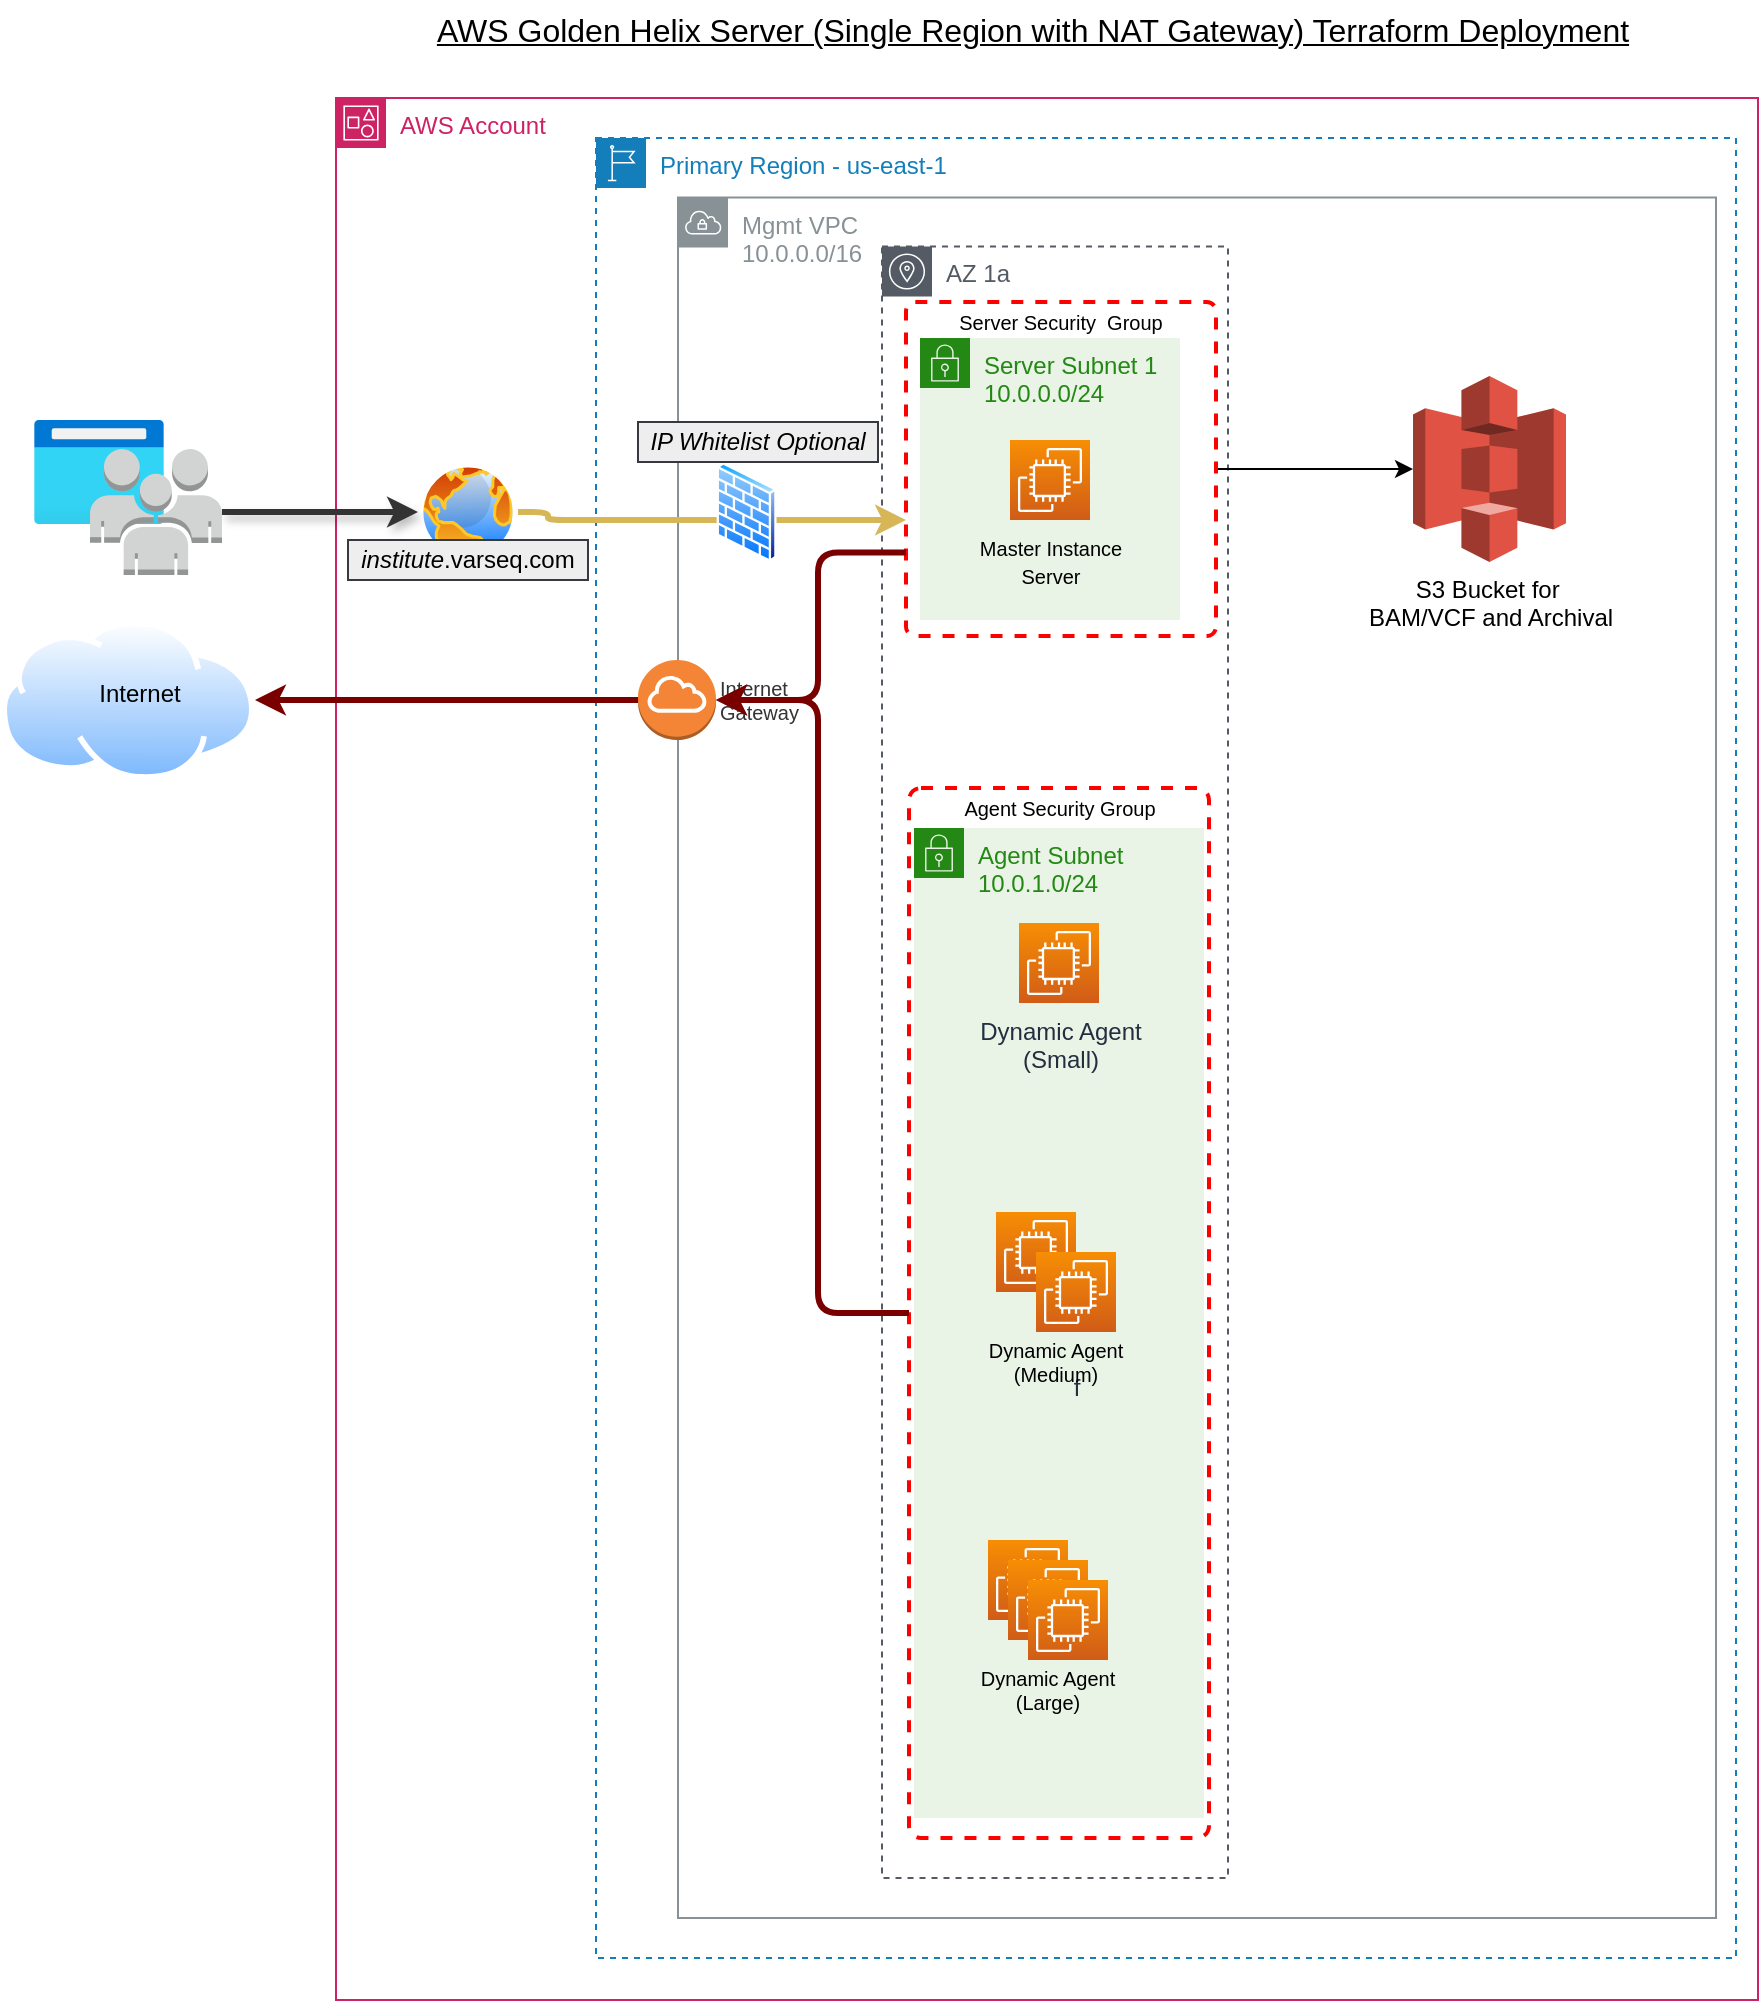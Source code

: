 <mxfile version="26.0.9">
  <diagram id="evBy-dt-jB8v2-nSfg1o" name="AWS Multi-Server">
    <mxGraphModel dx="1114" dy="999" grid="1" gridSize="10" guides="1" tooltips="1" connect="1" arrows="1" fold="1" page="1" pageScale="1" pageWidth="1100" pageHeight="850" background="#ffffff" math="0" shadow="0">
      <root>
        <mxCell id="0" />
        <mxCell id="1" parent="0" />
        <mxCell id="15" value="Server Subnet 1&lt;br&gt;10.0.0.0/24" style="points=[[0,0],[0.25,0],[0.5,0],[0.75,0],[1,0],[1,0.25],[1,0.5],[1,0.75],[1,1],[0.75,1],[0.5,1],[0.25,1],[0,1],[0,0.75],[0,0.5],[0,0.25]];outlineConnect=0;gradientColor=none;html=1;whiteSpace=wrap;fontSize=12;fontStyle=0;container=1;pointerEvents=0;collapsible=0;recursiveResize=0;shape=mxgraph.aws4.group;grIcon=mxgraph.aws4.group_security_group;grStroke=0;strokeColor=#248814;fillColor=#E9F3E6;verticalAlign=top;align=left;spacingLeft=30;fontColor=#248814;dashed=0;" parent="1" vertex="1">
          <mxGeometry x="461" y="199" width="130" height="141" as="geometry" />
        </mxCell>
        <mxCell id="50" value="&lt;font color=&quot;#000000&quot;&gt;&lt;span style=&quot;font-size: 10px;&quot;&gt;Master Instance&lt;br&gt;Server&lt;/span&gt;&lt;/font&gt;" style="sketch=0;points=[[0,0,0],[0.25,0,0],[0.5,0,0],[0.75,0,0],[1,0,0],[0,1,0],[0.25,1,0],[0.5,1,0],[0.75,1,0],[1,1,0],[0,0.25,0],[0,0.5,0],[0,0.75,0],[1,0.25,0],[1,0.5,0],[1,0.75,0]];outlineConnect=0;fontColor=#232F3E;gradientColor=#F78E04;gradientDirection=north;fillColor=#D05C17;strokeColor=#ffffff;dashed=0;verticalLabelPosition=bottom;verticalAlign=top;align=center;html=1;fontSize=12;fontStyle=0;aspect=fixed;shape=mxgraph.aws4.resourceIcon;resIcon=mxgraph.aws4.ec2;" parent="15" vertex="1">
          <mxGeometry x="45" y="51" width="40" height="40" as="geometry" />
        </mxCell>
        <mxCell id="2" value="AWS Account" style="points=[[0,0],[0.25,0],[0.5,0],[0.75,0],[1,0],[1,0.25],[1,0.5],[1,0.75],[1,1],[0.75,1],[0.5,1],[0.25,1],[0,1],[0,0.75],[0,0.5],[0,0.25]];outlineConnect=0;gradientColor=none;html=1;whiteSpace=wrap;fontSize=12;fontStyle=0;container=1;pointerEvents=0;collapsible=0;recursiveResize=0;shape=mxgraph.aws4.group;grIcon=mxgraph.aws4.group_account;strokeColor=#CD2264;fillColor=none;verticalAlign=top;align=left;spacingLeft=30;fontColor=#CD2264;dashed=0;" parent="1" vertex="1">
          <mxGeometry x="169" y="79" width="711" height="951" as="geometry" />
        </mxCell>
        <mxCell id="11" value="Primary Region - us-east-1" style="points=[[0,0],[0.25,0],[0.5,0],[0.75,0],[1,0],[1,0.25],[1,0.5],[1,0.75],[1,1],[0.75,1],[0.5,1],[0.25,1],[0,1],[0,0.75],[0,0.5],[0,0.25]];outlineConnect=0;gradientColor=none;html=1;whiteSpace=wrap;fontSize=12;fontStyle=0;container=0;pointerEvents=0;collapsible=0;recursiveResize=0;shape=mxgraph.aws4.group;grIcon=mxgraph.aws4.group_region;strokeColor=#147EBA;fillColor=none;verticalAlign=top;align=left;spacingLeft=30;fontColor=#147EBA;dashed=1;" parent="2" vertex="1">
          <mxGeometry x="130" y="20" width="570" height="910" as="geometry" />
        </mxCell>
        <mxCell id="3" value="Mgmt VPC&lt;br&gt;10.0.0.0/16" style="sketch=0;outlineConnect=0;gradientColor=none;html=1;whiteSpace=wrap;fontSize=12;fontStyle=0;shape=mxgraph.aws4.group;grIcon=mxgraph.aws4.group_vpc;strokeColor=#879196;fillColor=none;verticalAlign=top;align=left;spacingLeft=30;fontColor=#879196;dashed=0;" parent="2" vertex="1">
          <mxGeometry x="171" y="49.75" width="519" height="860.25" as="geometry" />
        </mxCell>
        <mxCell id="89" value="AZ 1a" style="sketch=0;outlineConnect=0;gradientColor=none;html=1;whiteSpace=wrap;fontSize=12;fontStyle=0;shape=mxgraph.aws4.group;grIcon=mxgraph.aws4.group_availability_zone;strokeColor=#545B64;fillColor=none;verticalAlign=top;align=left;spacingLeft=30;fontColor=#545B64;dashed=1;" parent="2" vertex="1">
          <mxGeometry x="273" y="74.25" width="173" height="815.75" as="geometry" />
        </mxCell>
        <mxCell id="RPqK958Z3_5kad8X6GZJ-179" value="" style="edgeStyle=orthogonalEdgeStyle;rounded=0;orthogonalLoop=1;jettySize=auto;html=1;" parent="2" source="76" target="RPqK958Z3_5kad8X6GZJ-178" edge="1">
          <mxGeometry relative="1" as="geometry" />
        </mxCell>
        <mxCell id="76" value="Server Security&amp;nbsp; Group" style="fontStyle=0;verticalAlign=top;align=center;spacingTop=-2;fillColor=none;rounded=1;whiteSpace=wrap;html=1;strokeColor=#FF0000;strokeWidth=2;dashed=1;container=0;collapsible=0;expand=0;recursiveResize=0;labelBackgroundColor=none;fontSize=10;fontColor=#000000;arcSize=3;" parent="2" vertex="1">
          <mxGeometry x="285" y="102" width="155" height="167" as="geometry" />
        </mxCell>
        <mxCell id="10" style="edgeStyle=orthogonalEdgeStyle;html=1;exitX=1;exitY=0.5;exitDx=0;exitDy=0;fillColor=#fff2cc;strokeColor=#d6b656;strokeWidth=3;" parent="2" source="_ejaU0It1PnxYZVIgP2c-183" target="76" edge="1">
          <mxGeometry relative="1" as="geometry">
            <mxPoint x="192" y="208" as="targetPoint" />
            <Array as="points">
              <mxPoint x="106" y="211" />
            </Array>
            <mxPoint x="106" y="208" as="sourcePoint" />
          </mxGeometry>
        </mxCell>
        <mxCell id="120" value="Agent Subnet&lt;br&gt;10.0.1.0/24" style="points=[[0,0],[0.25,0],[0.5,0],[0.75,0],[1,0],[1,0.25],[1,0.5],[1,0.75],[1,1],[0.75,1],[0.5,1],[0.25,1],[0,1],[0,0.75],[0,0.5],[0,0.25]];outlineConnect=0;gradientColor=none;html=1;whiteSpace=wrap;fontSize=12;fontStyle=0;container=1;pointerEvents=0;collapsible=0;recursiveResize=0;shape=mxgraph.aws4.group;grIcon=mxgraph.aws4.group_security_group;grStroke=0;strokeColor=#248814;fillColor=#E9F3E6;verticalAlign=top;align=left;spacingLeft=30;fontColor=#248814;dashed=0;" parent="2" vertex="1">
          <mxGeometry x="289" y="365" width="145" height="495" as="geometry" />
        </mxCell>
        <mxCell id="124" value="Dynamic Agent&lt;br&gt;(Small)" style="sketch=0;points=[[0,0,0],[0.25,0,0],[0.5,0,0],[0.75,0,0],[1,0,0],[0,1,0],[0.25,1,0],[0.5,1,0],[0.75,1,0],[1,1,0],[0,0.25,0],[0,0.5,0],[0,0.75,0],[1,0.25,0],[1,0.5,0],[1,0.75,0]];outlineConnect=0;fontColor=#232F3E;gradientColor=#F78E04;gradientDirection=north;fillColor=#D05C17;strokeColor=#ffffff;dashed=0;verticalLabelPosition=bottom;verticalAlign=top;align=center;html=1;fontSize=12;fontStyle=0;aspect=fixed;shape=mxgraph.aws4.resourceIcon;resIcon=mxgraph.aws4.ec2;" parent="120" vertex="1">
          <mxGeometry x="52.5" y="47.5" width="40" height="40" as="geometry" />
        </mxCell>
        <mxCell id="123" value="Agent Security Group" style="fontStyle=0;verticalAlign=top;align=center;spacingTop=-2;fillColor=none;rounded=1;whiteSpace=wrap;html=1;strokeColor=#FF0000;strokeWidth=2;dashed=1;container=0;collapsible=0;expand=0;recursiveResize=0;labelBackgroundColor=none;fontSize=10;fontColor=#000000;arcSize=4;" parent="2" vertex="1">
          <mxGeometry x="286.5" y="345" width="150" height="525" as="geometry" />
        </mxCell>
        <mxCell id="163" style="edgeStyle=orthogonalEdgeStyle;jumpStyle=arc;jumpSize=12;html=1;exitX=0;exitY=0.5;exitDx=0;exitDy=0;labelBackgroundColor=none;strokeColor=#7A0000;strokeWidth=3;fontColor=#FFFFFF;entryX=1;entryY=0.5;entryDx=0;entryDy=0;entryPerimeter=0;" parent="2" source="123" target="165" edge="1">
          <mxGeometry relative="1" as="geometry">
            <Array as="points">
              <mxPoint x="241" y="608" />
              <mxPoint x="241" y="301" />
            </Array>
          </mxGeometry>
        </mxCell>
        <mxCell id="165" value="Internet&lt;br&gt;Gateway" style="outlineConnect=0;dashed=0;verticalLabelPosition=middle;verticalAlign=middle;align=left;html=1;shape=mxgraph.aws3.internet_gateway;fillColor=#F58536;gradientColor=none;fontSize=10;fontColor=#333333;labelPosition=right;" parent="2" vertex="1">
          <mxGeometry x="151" y="281" width="39" height="40" as="geometry" />
        </mxCell>
        <mxCell id="166" style="edgeStyle=orthogonalEdgeStyle;jumpStyle=arc;jumpSize=12;html=1;exitX=0;exitY=0.75;exitDx=0;exitDy=0;labelBackgroundColor=none;strokeColor=#7A0000;strokeWidth=3;fontColor=#FFFFFF;" parent="2" source="76" target="165" edge="1">
          <mxGeometry relative="1" as="geometry">
            <Array as="points">
              <mxPoint x="241" y="227" />
              <mxPoint x="241" y="301" />
            </Array>
          </mxGeometry>
        </mxCell>
        <mxCell id="RPqK958Z3_5kad8X6GZJ-178" value="S3 Bucket for&amp;nbsp;&lt;br&gt;BAM/VCF and Archival" style="outlineConnect=0;dashed=0;verticalLabelPosition=bottom;verticalAlign=top;align=center;html=1;shape=mxgraph.aws3.s3;fillColor=#E05243;gradientColor=none;" parent="2" vertex="1">
          <mxGeometry x="538.5" y="139" width="76.5" height="93" as="geometry" />
        </mxCell>
        <mxCell id="129" value="" style="group" parent="2" vertex="1" connectable="0">
          <mxGeometry x="321" y="721" width="70" height="90" as="geometry" />
        </mxCell>
        <mxCell id="130" value="" style="sketch=0;points=[[0,0,0],[0.25,0,0],[0.5,0,0],[0.75,0,0],[1,0,0],[0,1,0],[0.25,1,0],[0.5,1,0],[0.75,1,0],[1,1,0],[0,0.25,0],[0,0.5,0],[0,0.75,0],[1,0.25,0],[1,0.5,0],[1,0.75,0]];outlineConnect=0;fontColor=#232F3E;gradientColor=#F78E04;gradientDirection=north;fillColor=#D05C17;strokeColor=#ffffff;dashed=0;verticalLabelPosition=bottom;verticalAlign=top;align=center;html=1;fontSize=12;fontStyle=0;aspect=fixed;shape=mxgraph.aws4.resourceIcon;resIcon=mxgraph.aws4.ec2;" parent="129" vertex="1">
          <mxGeometry x="5" width="40" height="40" as="geometry" />
        </mxCell>
        <mxCell id="131" value="" style="sketch=0;points=[[0,0,0],[0.25,0,0],[0.5,0,0],[0.75,0,0],[1,0,0],[0,1,0],[0.25,1,0],[0.5,1,0],[0.75,1,0],[1,1,0],[0,0.25,0],[0,0.5,0],[0,0.75,0],[1,0.25,0],[1,0.5,0],[1,0.75,0]];outlineConnect=0;fontColor=#232F3E;gradientColor=#F78E04;gradientDirection=north;fillColor=#D05C17;strokeColor=#ffffff;dashed=0;verticalLabelPosition=bottom;verticalAlign=top;align=center;html=1;fontSize=12;fontStyle=0;aspect=fixed;shape=mxgraph.aws4.resourceIcon;resIcon=mxgraph.aws4.ec2;" parent="129" vertex="1">
          <mxGeometry x="15" y="10" width="40" height="40" as="geometry" />
        </mxCell>
        <mxCell id="132" value="" style="sketch=0;points=[[0,0,0],[0.25,0,0],[0.5,0,0],[0.75,0,0],[1,0,0],[0,1,0],[0.25,1,0],[0.5,1,0],[0.75,1,0],[1,1,0],[0,0.25,0],[0,0.5,0],[0,0.75,0],[1,0.25,0],[1,0.5,0],[1,0.75,0]];outlineConnect=0;fontColor=#232F3E;gradientColor=#F78E04;gradientDirection=north;fillColor=#D05C17;strokeColor=#ffffff;dashed=0;verticalLabelPosition=bottom;verticalAlign=top;align=center;html=1;fontSize=12;fontStyle=0;aspect=fixed;shape=mxgraph.aws4.resourceIcon;resIcon=mxgraph.aws4.ec2;" parent="129" vertex="1">
          <mxGeometry x="25" y="20" width="40" height="40" as="geometry" />
        </mxCell>
        <mxCell id="133" value="Dynamic Agent&lt;br&gt;(Large)" style="text;html=1;strokeColor=none;fillColor=none;align=center;verticalAlign=middle;whiteSpace=wrap;rounded=0;fontSize=10;" parent="129" vertex="1">
          <mxGeometry y="60" width="70" height="30" as="geometry" />
        </mxCell>
        <mxCell id="93" value="" style="group" parent="2" vertex="1" connectable="0">
          <mxGeometry x="325" y="557" width="70" height="90" as="geometry" />
        </mxCell>
        <mxCell id="94" value="" style="sketch=0;points=[[0,0,0],[0.25,0,0],[0.5,0,0],[0.75,0,0],[1,0,0],[0,1,0],[0.25,1,0],[0.5,1,0],[0.75,1,0],[1,1,0],[0,0.25,0],[0,0.5,0],[0,0.75,0],[1,0.25,0],[1,0.5,0],[1,0.75,0]];outlineConnect=0;fontColor=#232F3E;gradientColor=#F78E04;gradientDirection=north;fillColor=#D05C17;strokeColor=#ffffff;dashed=0;verticalLabelPosition=bottom;verticalAlign=top;align=center;html=1;fontSize=12;fontStyle=0;aspect=fixed;shape=mxgraph.aws4.resourceIcon;resIcon=mxgraph.aws4.ec2;" parent="93" vertex="1">
          <mxGeometry x="5" width="40" height="40" as="geometry" />
        </mxCell>
        <mxCell id="96" value="&lt;div&gt;&lt;br&gt;&lt;/div&gt;&lt;div&gt;f&lt;/div&gt;" style="sketch=0;points=[[0,0,0],[0.25,0,0],[0.5,0,0],[0.75,0,0],[1,0,0],[0,1,0],[0.25,1,0],[0.5,1,0],[0.75,1,0],[1,1,0],[0,0.25,0],[0,0.5,0],[0,0.75,0],[1,0.25,0],[1,0.5,0],[1,0.75,0]];outlineConnect=0;fontColor=#232F3E;gradientColor=#F78E04;gradientDirection=north;fillColor=#D05C17;strokeColor=#ffffff;dashed=0;verticalLabelPosition=bottom;verticalAlign=top;align=center;html=1;fontSize=12;fontStyle=0;aspect=fixed;shape=mxgraph.aws4.resourceIcon;resIcon=mxgraph.aws4.ec2;" parent="93" vertex="1">
          <mxGeometry x="25" y="20" width="40" height="40" as="geometry" />
        </mxCell>
        <mxCell id="97" value="Dynamic Agent (Medium)" style="text;html=1;strokeColor=none;fillColor=none;align=center;verticalAlign=middle;whiteSpace=wrap;rounded=0;fontSize=10;" parent="93" vertex="1">
          <mxGeometry y="60" width="70" height="30" as="geometry" />
        </mxCell>
        <mxCell id="_ejaU0It1PnxYZVIgP2c-183" value="" style="image;aspect=fixed;perimeter=ellipsePerimeter;html=1;align=center;shadow=0;dashed=0;spacingTop=3;image=img/lib/active_directory/internet_globe.svg;" vertex="1" parent="2">
          <mxGeometry x="41" y="182" width="50" height="50" as="geometry" />
        </mxCell>
        <mxCell id="_ejaU0It1PnxYZVIgP2c-189" value="&lt;i&gt;institute&lt;/i&gt;.varseq.com" style="whiteSpace=wrap;html=1;fillColor=#eeeeee;strokeColor=#36393d;shadow=0;" vertex="1" parent="2">
          <mxGeometry x="6" y="221" width="120" height="20" as="geometry" />
        </mxCell>
        <mxCell id="_ejaU0It1PnxYZVIgP2c-192" value="" style="image;aspect=fixed;perimeter=ellipsePerimeter;html=1;align=center;shadow=0;dashed=0;spacingTop=3;image=img/lib/active_directory/firewall.svg;" vertex="1" parent="2">
          <mxGeometry x="190" y="182" width="30.5" height="50" as="geometry" />
        </mxCell>
        <mxCell id="_ejaU0It1PnxYZVIgP2c-194" value="&lt;i&gt;IP Whitelist Optional&lt;br&gt;&lt;/i&gt;" style="whiteSpace=wrap;html=1;fillColor=#eeeeee;strokeColor=#36393d;shadow=0;" vertex="1" parent="2">
          <mxGeometry x="151" y="162" width="120" height="20" as="geometry" />
        </mxCell>
        <mxCell id="44" value="" style="edgeStyle=orthogonalEdgeStyle;html=1;exitX=1;exitY=0.5;exitDx=0;exitDy=0;exitPerimeter=0;entryX=0;entryY=0.5;entryDx=0;entryDy=0;fontSize=10;strokeWidth=3;strokeColor=#333333;labelBackgroundColor=none;fontColor=#1A1A1A;shadow=1;" parent="1" source="_ejaU0It1PnxYZVIgP2c-186" target="_ejaU0It1PnxYZVIgP2c-183" edge="1">
          <mxGeometry x="-0.273" y="15" relative="1" as="geometry">
            <mxPoint as="offset" />
            <mxPoint x="100" y="286.7" as="sourcePoint" />
            <mxPoint x="225" y="287" as="targetPoint" />
          </mxGeometry>
        </mxCell>
        <mxCell id="119" value="&lt;u style=&quot;font-size: 16px;&quot;&gt;AWS Golden Helix Server (Single Region with NAT Gateway) Terraform Deployment&lt;/u&gt;" style="text;html=1;strokeColor=none;fillColor=none;align=center;verticalAlign=middle;whiteSpace=wrap;rounded=0;dashed=1;labelBackgroundColor=none;strokeWidth=2;fontSize=16;fontColor=#000000;" parent="1" vertex="1">
          <mxGeometry x="205" y="30" width="625" height="30" as="geometry" />
        </mxCell>
        <mxCell id="174" value="kkkkkkk" style="group" parent="1" vertex="1" connectable="0">
          <mxGeometry x="1.51" y="340" width="126.98" height="80" as="geometry" />
        </mxCell>
        <mxCell id="175" value="" style="aspect=fixed;perimeter=ellipsePerimeter;html=1;align=center;shadow=0;dashed=0;spacingTop=3;image;image=img/lib/active_directory/internet_cloud.svg;" parent="174" vertex="1">
          <mxGeometry width="126.98" height="80" as="geometry" />
        </mxCell>
        <mxCell id="176" value="Internet" style="text;html=1;strokeColor=none;fillColor=none;align=center;verticalAlign=middle;whiteSpace=wrap;rounded=0;fontColor=#000000;" parent="174" vertex="1">
          <mxGeometry x="24" y="22" width="90" height="30" as="geometry" />
        </mxCell>
        <mxCell id="177" style="edgeStyle=orthogonalEdgeStyle;jumpStyle=arc;jumpSize=12;html=1;labelBackgroundColor=none;strokeColor=#7A0000;strokeWidth=3;fontColor=#FFFFFF;exitX=0;exitY=0.5;exitDx=0;exitDy=0;exitPerimeter=0;" parent="1" source="165" target="175" edge="1">
          <mxGeometry relative="1" as="geometry">
            <mxPoint x="98.49" y="379.82" as="targetPoint" />
            <mxPoint x="260" y="379.82" as="sourcePoint" />
          </mxGeometry>
        </mxCell>
        <mxCell id="_ejaU0It1PnxYZVIgP2c-187" value="" style="image;aspect=fixed;html=1;points=[];align=center;fontSize=12;image=img/lib/azure2/general/Browser.svg;" vertex="1" parent="1">
          <mxGeometry x="18" y="240" width="65" height="52" as="geometry" />
        </mxCell>
        <mxCell id="_ejaU0It1PnxYZVIgP2c-186" value="" style="outlineConnect=0;dashed=0;verticalLabelPosition=bottom;verticalAlign=top;align=center;html=1;shape=mxgraph.aws3.users;fillColor=#D2D3D3;gradientColor=none;" vertex="1" parent="1">
          <mxGeometry x="46" y="254.5" width="66" height="63" as="geometry" />
        </mxCell>
      </root>
    </mxGraphModel>
  </diagram>
</mxfile>
